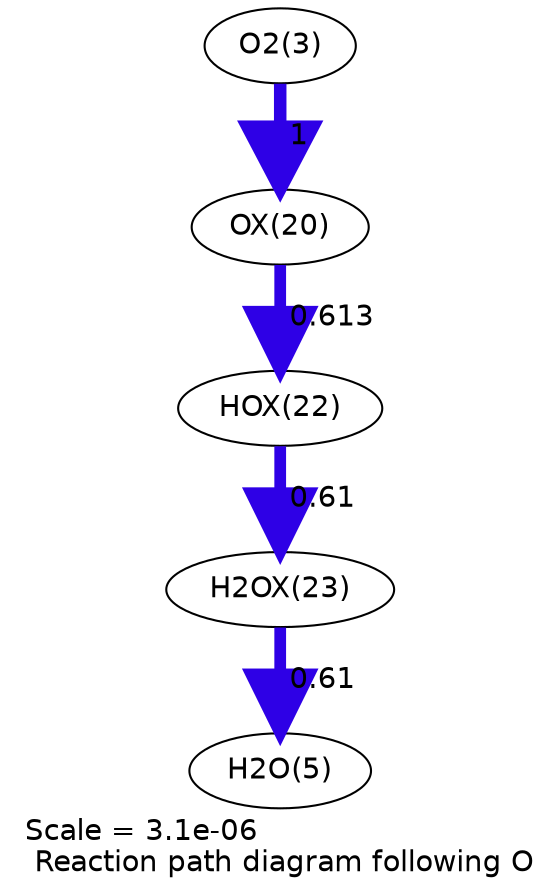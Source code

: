 digraph reaction_paths {
center=1;
s5 -> s47[fontname="Helvetica", penwidth=6, arrowsize=3, color="0.7, 1.5, 0.9"
, label=" 1"];
s47 -> s49[fontname="Helvetica", penwidth=5.63, arrowsize=2.82, color="0.7, 1.11, 0.9"
, label=" 0.613"];
s49 -> s50[fontname="Helvetica", penwidth=5.63, arrowsize=2.81, color="0.7, 1.11, 0.9"
, label=" 0.61"];
s50 -> s7[fontname="Helvetica", penwidth=5.63, arrowsize=2.81, color="0.7, 1.11, 0.9"
, label=" 0.61"];
s5 [ fontname="Helvetica", label="O2(3)"];
s7 [ fontname="Helvetica", label="H2O(5)"];
s47 [ fontname="Helvetica", label="OX(20)"];
s49 [ fontname="Helvetica", label="HOX(22)"];
s50 [ fontname="Helvetica", label="H2OX(23)"];
 label = "Scale = 3.1e-06\l Reaction path diagram following O";
 fontname = "Helvetica";
}
